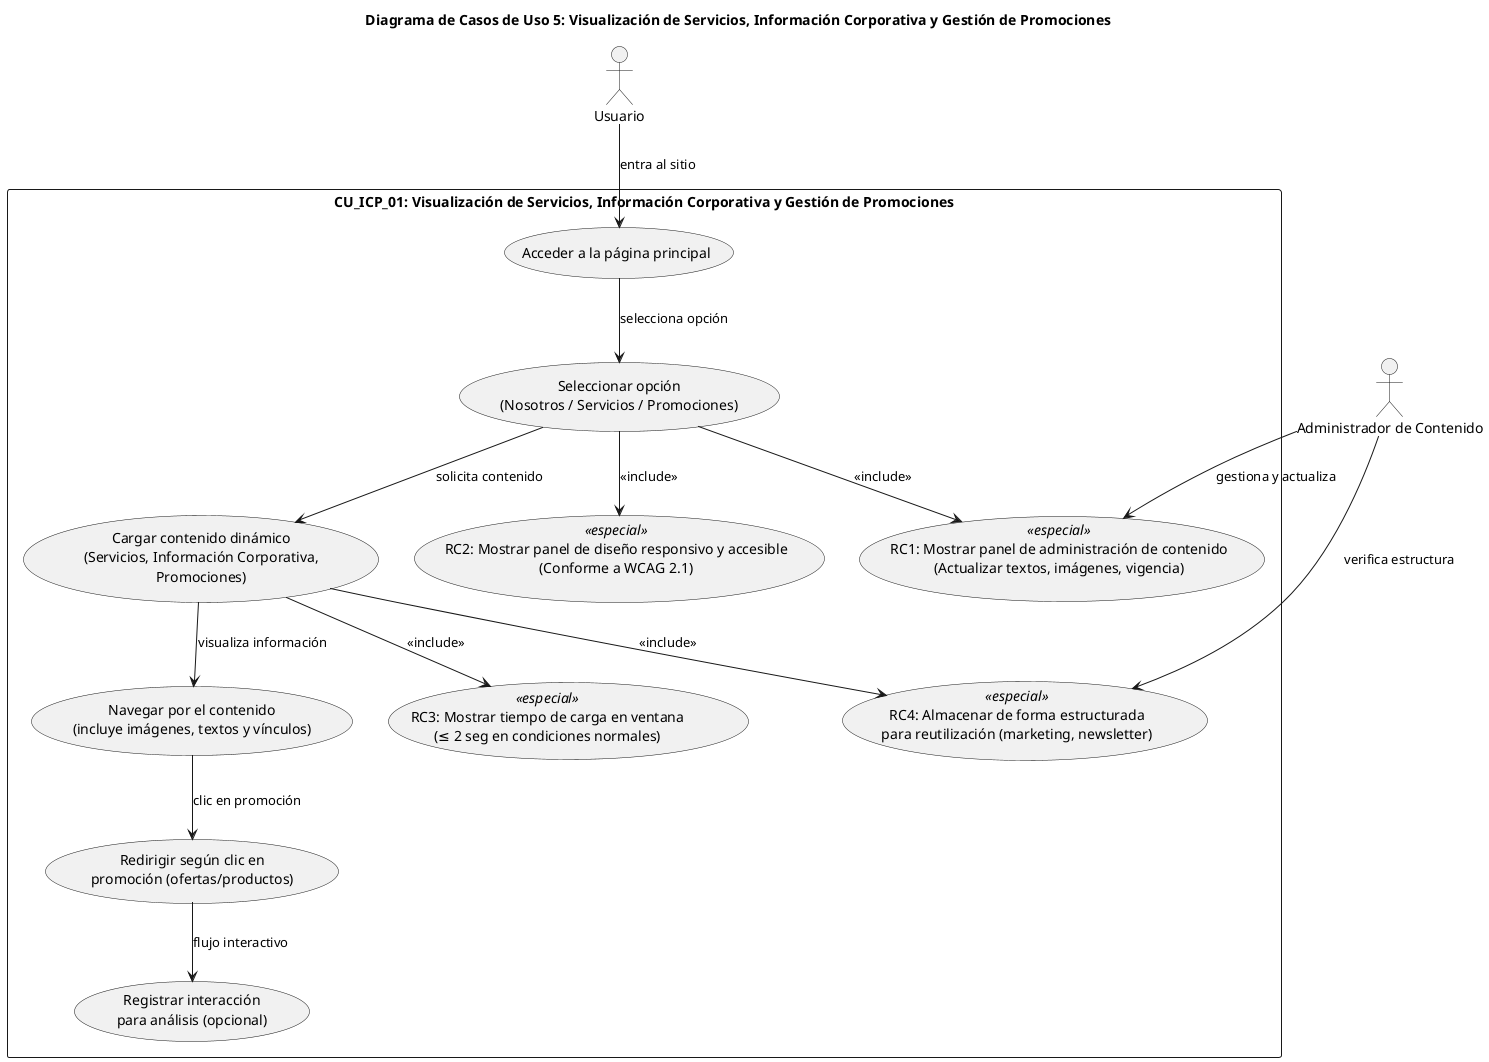 @startuml
title Diagrama de Casos de Uso 5: Visualización de Servicios, Información Corporativa y Gestión de Promociones
top to bottom direction

' Declaración de actores
actor "Usuario" as Usuario
actor "Administrador de Contenido" as AdmCont

' Contenedor principal para el caso de uso
rectangle "CU_ICP_01: Visualización de Servicios, Información Corporativa y Gestión de Promociones" {

  usecase "Acceder a la página principal" as UC1
  usecase "Seleccionar opción\n(Nosotros / Servicios / Promociones)" as UC2
  usecase "Cargar contenido dinámico\n(Servicios, Información Corporativa,\nPromociones)" as UC3
  usecase "Navegar por el contenido\n(incluye imágenes, textos y vínculos)" as UC4
  usecase "Redirigir según clic en\npromoción (ofertas/productos)" as UC5
  usecase "Registrar interacción\npara análisis (opcional)" as UC6
  
  ' Acciones derivadas (Requisitos Especiales convertidos en acciones concretas)
  usecase "RC1: Mostrar panel de administración de contenido\n(Actualizar textos, imágenes, vigencia)" as RC1 <<especial>>
  usecase "RC2: Mostrar panel de diseño responsivo y accesible\n(Conforme a WCAG 2.1)" as RC2 <<especial>>
  usecase "RC3: Mostrar tiempo de carga en ventana\n(≤ 2 seg en condiciones normales)" as RC3 <<especial>>
  usecase "RC4: Almacenar de forma estructurada\npara reutilización (marketing, newsletter)" as RC4 <<especial>>
}

' Relaciones de actor con casos de uso principales
Usuario --> UC1 : "entra al sitio"
UC1 --> UC2 : "selecciona opción"
UC2 --> UC3 : "solicita contenido"
UC3 --> UC4 : "visualiza información"
UC4 --> UC5 : "clic en promoción"
UC5 --> UC6 : "flujo interactivo"

' Inclusión de acciones concretas (requisitos especiales)
UC2 --> RC1 : <<include>>
UC2 --> RC2 : <<include>>
UC3 --> RC3 : <<include>>
UC3 --> RC4 : <<include>>

' Relaciones para la supervisión por parte del Administrador de Contenido
AdmCont --> RC1 : "gestiona y actualiza"
AdmCont --> RC4 : "verifica estructura"

@enduml